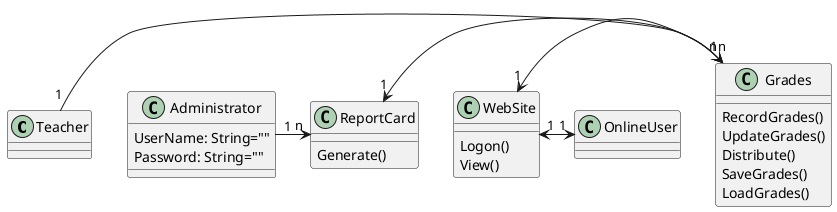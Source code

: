 ' 类图
' 字符	图标(属性)	图标(方法)	可访问性
' -			private 私有
' #			protected 受保护
' ~			package private 包内可见
' +			public 公有

```
@startuml 类图 3
class Teacher {}
class OnlineUser {}
class Grades {
  RecordGrades()
  UpdateGrades()
  Distribute()
  SaveGrades()
  LoadGrades()
}
class ReportCard {
  Generate()
}
class Administrator {
  UserName: String=""
  Password: String=""
}
class WebSite {
  Logon()
  View()
}

Teacher "1" -> "n" Grades
ReportCard "1" <-> "n" Grades
Administrator "1" -> "n" ReportCard
WebSite "1" <-> "1" Grades
WebSite "1" <-> "1" OnlineUser

@enduml
```

```
@startuml 类图 2

class Form {
  root_click()
  show()
}

class Root_1_2 {
  a: float = 0
  b: float = 0
  c: float = 0
  x1: string
  inputABC()
  b24ac()
  root__1_2()
  get_1()
  get_2()
}

class ANullException {

}

Root_1_2 --> ANullException
Root_1_2 --> Form

class Root_1_2 implements Root_1_2Interface接口

interface Root_1_2Interface接口 {

}

@enduml
```
```
@startuml 类图 1

class Item {
 +id: int
 +find_on_title()
 +create()
 +destory()
 +find()
 +check()
 +update()
 +reserve()
}

class Title {
  +name: String
  +author: String
  +isbn: String
  +total_number: int
  +borrowed_number: int
  +type: String
  +isAllowForBorrow: Boolean
  +find()
  +create()
  +destory()
  +borrow()
  +return_back()
  +reserve()
}

class Borrower {
  +name: String
  +address: String
  +state: String
  +zip: String
  +maxbook: int
  +maxday: int
  +userID: String
  +borrow_number: int
  +find()
  +create()
  +destory()
  +borrow()
  +return_back()
  +check_if_max()
}

class Loan {
  +date: Date = current Date
  +ISBN: String
  +money: double
  +isPay: Boolean
  +create()
  +destory()
  +pay()
}


class Reservation {
  +date: Date = current Date
  +Title_ISBN: String
  +UserID: String
  +number: int
  +create()
  +destory()
  +find()
}



Item "1..n" - "1" Title: copy of
Title "1" - "0..n" Reservation
Borrower "1" - "0..n" Loan
Reservation "0..n" - "1" Borrower: has

@enduml
```

```
@startuml 求一元二次方程的根 2

object ":求根者" as o1
object ":系统" as o2
object ":方程根" as o3
object ":异常" as o4
object ":验证" as o5

o1 --> o2: 1. 求根者打开主界面()
o2 --> o1: 2. 系统展示页面()
o1 --> o2: 3. 求根者发出“求根”命令()
o2 --> o1: 4. 系统要求输入系数()
o1 --> o2: 5. 求根者输入系数()
o2 --> o5: 6. 系统验证系数是否合法()
o2 --> o4: 7. [不合法]系统显示异常信息()
o2 --> o3: 8. 系统计算出解()
o2 --> o1: 9. 系统显示结果()

@enduml
```

```
@startuml 教师评分系统 2

object ":教师" as o1
object ":站点" as o2
object ":验证" as o3
object ":数据库" as o4
object ":学生" as o5
object ":成绩" as o6

o1 --> o2: 1. 教师登陆系统()
o2 --> o3: 2. 系统验证教师身份()
o3 --> o2: 3. 系统登录成功()
o1 --> o2: 4. 教师获取学生信息和分数信息()
o2 --> o4: 5. 系统访问数据库()
o4 --> o5: 6. 查询学生信息()
o4 --> o6: 7. 查询成绩信息()
o4 --> o2: 9. 数据库返回学生信息和分数信息()
o2 --> o1: 10. 系统显示学生和分数信息()

@enduml
```

```
@startuml 图书 2

object ":管理员" as o1
object ":借书界面" as o2
object ":借书处理管理器" as o3
object ":读者" as o4
object ":借书记录" as o5
object ":图书" as o6
object ":借书证" as o7

o1 --> o2: 1: 输入读者编号()
o2 --> o3: 2: 显示读者及借书信息()
o3 --> o7: 3: 检查合法性()
o3 --> o2: 4: [非法]显示非法信息()
o3 --> o4: 5: 取读着信息()
o3 --> o2: 6: 显示读着信息()
o3 --> o5: 7: 取借书信息()
o3 --> o2: 8: 显示借书信息()
o1 --> o2: 9: 输入图书编号()
o2 --> o3: 10: 记录借书()
o3 --> o6: 11: 取图书信息()
o3 --> o2: 12: 显示图书信息()
o3 --> o5: 13: 登记借书记录()


@enduml
```

```
@startuml 图书

actor Libranian
  activate Libranian
  activate LendWindow
  Libranian -> LendWindow: 1:find title()
  activate Title
  LendWindow -> Title: 2: find(String)
  deactivate Title

  Libranian -> LendWindow: 3:find term()
  activate Term
  LendWindow -> Term : 4: find on title(Title)
  deactivate Term

  Libranian -> LendWindow: 5:identify borrower()
  activate Borrower
  LendWindow -> Borrower : 6: find (String)
  deactivate Borrower
  activate Loan
  LendWindow -> Loan: 7: dreate(Borrower, Term)
  deactivate Loan
  deactivate LendWindow
  deactivate Libranian

participant Brorrower
participant Loan
participant Term

@enduml
```

```
@startuml 教师评分系统”中的“浏览成绩”顺序图

actor 教师 as T
participant "WebSite（站点）" as W
participant "Security（验证）" as Se
' participant "OnlineUser（学生）" as St
' participant "Grades（分数）" as Sc
participant "Database（数据库）" as DB

T -> W: 1:登录系统()
W -> Se: 2:系统验证教师身份()
W --> T: 3.登录成功()
T -> W: 3: 教师获取学生信息和分数信息()
W -> DB: 4:系统在数据库查询学生信息()
W --> T: 5. 系统显示学生和分数信息()

@enduml
```



```
@startuml 求一元二次方程的根

actor 求根者 as User
participant "Form（主界面）" as Form
participant "Root_1_2（方程根）" as Root
participant "ANullException（异常）" as Exception


User -> Form: 1:打开界面()
Form --> User: 2:展示界面()
User -> Form: 3: 发出求根命令()
Form --> User: 4: 系统要求输入系数()
User -> Form: 5: 求根者输入系数()
Form -> Form: 6: 系统验证系数是否合法()
Form -> Exception: 6: 系统显示异常()
Form -> Root: 6: 系统返回结果()

@enduml
```
